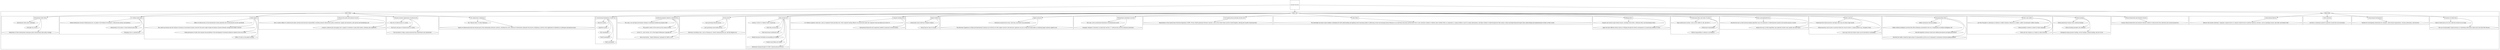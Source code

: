 digraph {
	graph [compound=true];
	node [fillcolor=blue];
	subgraph "cluster_Societal Security" {
		subgraph "cluster_Cybercriminal behavior" {
			"cluster_Cybercriminal behavior"	[label="Cybercriminal behavior",
				shape=box];
			"Cybercriminal behavior_Behavior that attacks individual / companies compute device or computer infrastructure to perform malicious \
activities, such as spreading viruses, data theft, and identity theft"	[label="Behavior that attacks individual / companies compute device or computer infrastructure to perform malicious activities, such as \
spreading viruses, data theft, and identity theft"];
			"cluster_Cybercriminal behavior" -> "Cybercriminal behavior_Behavior that attacks individual / companies compute device or computer infrastructure to perform malicious \
activities, such as spreading viruses, data theft, and identity theft"	[minlen=1];
		}
		subgraph "cluster_Cyber terrorism" {
			"cluster_Cyber terrorism"	[label="Cyber terrorism",
				shape=box];
			"Cyber terrorism_Activities in cyberspace geared to generate societal fear and uncertainty"	[label="Activities in cyberspace geared to generate societal fear and uncertainty"];
			"cluster_Cyber terrorism" -> "Cyber terrorism_Activities in cyberspace geared to generate societal fear and uncertainty"	[minlen=1];
		}
		subgraph "cluster_Cybercriminal investigations" {
			"cluster_Cybercriminal investigations"	[label="Cybercriminal investigations",
				shape=box];
			"Cybercriminal investigations_Methods for investigating cyberattacks by criminals, cybercriminal organizations, overseas adversaries, \
and terrorists"	[label="Methods for investigating cyberattacks by criminals, cybercriminal organizations, overseas adversaries, and terrorists"];
			"cluster_Cybercriminal investigations" -> "Cybercriminal investigations_Methods for investigating cyberattacks by criminals, cybercriminal organizations, overseas adversaries, \
and terrorists"	[minlen=1];
		}
		subgraph "cluster_Economics of cybercrime" {
			"cluster_Economics of cybercrime"	[label="Economics of cybercrime",
				shape=box];
			"Economics of cybercrime_Risks of cybercrime are too low, while the rewards are too high"	[label="Risks of cybercrime are too low, while the rewards are too high"];
			"cluster_Economics of cybercrime" -> "Economics of cybercrime_Risks of cybercrime are too low, while the rewards are too high"	[minlen=1];
			"Economics of cybercrime_The use of (untraceable) cryptocurrencies in committing cybercrimes online and in the Dark Web (bitcoin)"	[label="The use of (untraceable) cryptocurrencies in committing cybercrimes online and in the Dark Web (bitcoin)"];
			"cluster_Economics of cybercrime" -> "Economics of cybercrime_The use of (untraceable) cryptocurrencies in committing cybercrimes online and in the Dark Web (bitcoin)"	[minlen=2];
		}
		subgraph "cluster_Constitutional foundations of cyber law" {
			"cluster_Constitutional foundations of cyber law"	[label="Constitutional foundations of cyber law",
				shape=box];
			"Constitutional foundations of cyber law_Executive power"	[label="Executive power"];
			"cluster_Constitutional foundations of cyber law" -> "Constitutional foundations of cyber law_Executive power"	[minlen=1];
			"Constitutional foundations of cyber law_Legislative power"	[label="Legislative power"];
			"cluster_Constitutional foundations of cyber law" -> "Constitutional foundations of cyber law_Legislative power"	[minlen=2];
			"Constitutional foundations of cyber law_First amendment"	[label="First amendment"];
			"cluster_Constitutional foundations of cyber law" -> "Constitutional foundations of cyber law_First amendment"	[minlen=3];
			"Constitutional foundations of cyber law_Fourth amendment"	[label="Fourth amendment"];
			"cluster_Constitutional foundations of cyber law" -> "Constitutional foundations of cyber law_Fourth amendment"	[minlen=4];
			"Constitutional foundations of cyber law_Tenth amendment"	[label="Tenth amendment"];
			"cluster_Constitutional foundations of cyber law" -> "Constitutional foundations of cyber law_Tenth amendment"	[minlen=5];
		}
		subgraph "cluster_Intellectual property related to cybersecurity" {
			"cluster_Intellectual property related to cybersecurity"	[label="Intellectual property related to cybersecurity",
				shape=box];
			"Intellectual property related to cybersecurity_The scope, cost and legal environment relating to cyberbased intellectual property \
theft"	[label="The scope, cost and legal environment relating to cyberbased intellectual property theft"];
			"cluster_Intellectual property related to cybersecurity" -> "Intellectual property related to cybersecurity_The scope, cost and legal environment relating to cyberbased intellectual property \
theft"	[minlen=1];
			"Intellectual property related to cybersecurity_The specific content will be driven by the country of focus"	[label="The specific content will be driven by the country of focus"];
			"cluster_Intellectual property related to cybersecurity" -> "Intellectual property related to cybersecurity_The specific content will be driven by the country of focus"	[minlen=2];
			"Intellectual property related to cybersecurity_In the U.S., cover Section 1201 of the Digital Millennium Copyright Act"	[label="In the U.S., cover Section 1201 of the Digital Millennium Copyright Act"];
			"cluster_Intellectual property related to cybersecurity" -> "Intellectual property related to cybersecurity_In the U.S., cover Section 1201 of the Digital Millennium Copyright Act"	[minlen=3];
			"Intellectual property related to cybersecurity_Anti-circumvention - Digital Millennium Copyright Act (DMCA 1201)"	[label="Anti-circumvention - Digital Millennium Copyright Act (DMCA 1201)"];
			"cluster_Intellectual property related to cybersecurity" -> "Intellectual property related to cybersecurity_Anti-circumvention - Digital Millennium Copyright Act (DMCA 1201)"	[minlen=4];
		}
		subgraph "cluster_Privacy laws" {
			"cluster_Privacy laws"	[label="Privacy laws",
				shape=box];
			"Privacy laws_Laws governing Internet privacy"	[label="Laws governing Internet privacy"];
			"cluster_Privacy laws" -> "Privacy laws_Laws governing Internet privacy"	[minlen=1];
			"Privacy laws_Laws governing social media privacy"	[label="Laws governing social media privacy"];
			"cluster_Privacy laws" -> "Privacy laws_Laws governing social media privacy"	[minlen=2];
			"Privacy laws_Electronic surveillance laws, such as Wiretap Act, Stored Communications Act, and Pen Register Act"	[label="Electronic surveillance laws, such as Wiretap Act, Stored Communications Act, and Pen Register Act"];
			"cluster_Privacy laws" -> "Privacy laws_Electronic surveillance laws, such as Wiretap Act, Stored Communications Act, and Pen Register Act"	[minlen=3];
		}
		subgraph "cluster_Data security law" {
			"cluster_Data security law"	[label="Data security law",
				shape=box];
			"Data security law_Section 5 of the U.S. Federal Trade Commission"	[label="Section 5 of the U.S. Federal Trade Commission"];
			"cluster_Data security law" -> "Data security law_Section 5 of the U.S. Federal Trade Commission"	[minlen=1];
			"Data security law_State data security laws"	[label="State data security laws"];
			"cluster_Data security law" -> "Data security law_State data security laws"	[minlen=2];
			"Data security law_State data-breach notification laws"	[label="State data-breach notification laws"];
			"cluster_Data security law" -> "Data security law_State data-breach notification laws"	[minlen=3];
			"Data security law_Health Insurance Portability Accountability Act (HIPAA)"	[label="Health Insurance Portability Accountability Act (HIPAA)"];
			"cluster_Data security law" -> "Data security law_Health Insurance Portability Accountability Act (HIPAA)"	[minlen=4];
			"Data security law_Gramm Leach Bliley Act (GLBA)"	[label="Gramm Leach Bliley Act (GLBA)"];
			"cluster_Data security law" -> "Data security law_Gramm Leach Bliley Act (GLBA)"	[minlen=5];
			"Data security law_Information sharing through US-CERT, Cybersecurity Act of 2015"	[label="Information sharing through US-CERT, Cybersecurity Act of 2015"];
			"cluster_Data security law" -> "Data security law_Information sharing through US-CERT, Cybersecurity Act of 2015"	[minlen=6];
		}
		subgraph "cluster_Computer hacking laws" {
			"cluster_Computer hacking laws"	[label="Computer hacking laws",
				shape=box];
			"Computer hacking laws_U.S. Federal computer crime laws, such as Computer Fraud and Abuse Act. Most computer hacking offenses are \
prosecuted under the Computer Fraud and Abuse Act in the U.S"	[label="U.S. Federal computer crime laws, such as Computer Fraud and Abuse Act. Most computer hacking offenses are prosecuted under the \
Computer Fraud and Abuse Act in the U.S"];
			"cluster_Computer hacking laws" -> "Computer hacking laws_U.S. Federal computer crime laws, such as Computer Fraud and Abuse Act. Most computer hacking offenses are \
prosecuted under the Computer Fraud and Abuse Act in the U.S"	[minlen=1];
			"Computer hacking laws_International framework and cooperation needed to prosecute overseas hackers"	[label="International framework and cooperation needed to prosecute overseas hackers"];
			"cluster_Computer hacking laws" -> "Computer hacking laws_International framework and cooperation needed to prosecute overseas hackers"	[minlen=2];
		}
		subgraph "cluster_Digital evidence" {
			"cluster_Digital evidence"	[label="Digital evidence",
				shape=box];
			"Digital evidence_Forensically-sound collection of digital evidence"	[label="Forensically-sound collection of digital evidence"];
			"cluster_Digital evidence" -> "Digital evidence_Forensically-sound collection of digital evidence"	[minlen=1];
			"Digital evidence_Preserving the chain of custody"	[label="Preserving the chain of custody"];
			"cluster_Digital evidence" -> "Digital evidence_Preserving the chain of custody"	[minlen=2];
		}
		subgraph "cluster_Digital contracts" {
			"cluster_Digital contracts"	[label="Digital contracts",
				shape=box];
			"Digital contracts_Distinction among browse-wrap, click-wrap, and shrink wrap agreements"	[label="Distinction among browse-wrap, click-wrap, and shrink wrap agreements"];
			"cluster_Digital contracts" -> "Digital contracts_Distinction among browse-wrap, click-wrap, and shrink wrap agreements"	[minlen=1];
			"Digital contracts_The Electronic Signatures in Global and International Commerce Act (ESGICA) of 2000; digital contracts and electronic \
signatures are just as legal and enforceable as traditional paper contracts signed in ink"	[label="The Electronic Signatures in Global and International Commerce Act (ESGICA) of 2000; digital contracts and electronic signatures \
are just as legal and enforceable as traditional paper contracts signed in ink"];
			"cluster_Digital contracts" -> "Digital contracts_The Electronic Signatures in Global and International Commerce Act (ESGICA) of 2000; digital contracts and electronic \
signatures are just as legal and enforceable as traditional paper contracts signed in ink"	[minlen=2];
		}
		subgraph "cluster_Multinational conventions (accords)" {
			"cluster_Multinational conventions (accords)"	[label="Multinational conventions (accords)",
				shape=box];
			"Multinational conventions (accords)_This topic covers jurisdictional limitations of multinational accords"	[label="This topic covers jurisdictional limitations of multinational accords"];
			"cluster_Multinational conventions (accords)" -> "Multinational conventions (accords)_This topic covers jurisdictional limitations of multinational accords"	[minlen=1];
			"Multinational conventions (accords)_Examples- Budapest Convention on cybercrime and the G-7 Cybersecurity Accord on financial institutions"	[label="Examples- Budapest Convention on cybercrime and the G-7 Cybersecurity Accord on financial institutions"];
			"cluster_Multinational conventions (accords)" -> "Multinational conventions (accords)_Examples- Budapest Convention on cybercrime and the G-7 Cybersecurity Accord on financial institutions"	[minlen=2];
		}
		subgraph "cluster_Cross-border privacy and data security laws" {
			"cluster_Cross-border privacy and data security laws"	[label="Cross-border privacy and data security laws",
				shape=box];
			"Cross-border privacy and data security laws_Requirements of the General Data Protection Regulation (GDPR). Privacy Shield agreement \
between countries, such as the United States and the United Kingdom, allowing the transfer of personal data"	[label="Requirements of the General Data Protection Regulation (GDPR). Privacy Shield agreement between countries, such as the United States \
and the United Kingdom, allowing the transfer of personal data"];
			"cluster_Cross-border privacy and data security laws" -> "Cross-border privacy and data security laws_Requirements of the General Data Protection Regulation (GDPR). Privacy Shield agreement \
between countries, such as the United States and the United Kingdom, allowing the transfer of personal data"	[minlen=1];
		}
		subgraph "cluster_Cyber Ethics" {
			"cluster_Cyber Ethics"	[label="Cyber Ethics",
				shape=box];
			"Cyber Ethics_This knowledge unit aims to give students a foundation for both understanding and applying moral reasoning models to \
addressing current and emerging ethical dilemmas on an individual and group (professional) level. It also sensitizes students to \
debates about whether ethics in computing is a unique problem or part of a larger phenomenon, and helps students to think through \
how their nation&#x27;s culture and legal framework impact their understanding and implementation of ethics in their society"	[label="This knowledge unit aims to give students a foundation for both understanding and applying moral reasoning models to addressing \
current and emerging ethical dilemmas on an individual and group (professional) level. It also sensitizes students to debates about \
whether ethics in computing is a unique problem or part of a larger phenomenon, and helps students to think through how their nation&#\
x27;s culture and legal framework impact their understanding and implementation of ethics in their society"];
			"cluster_Cyber Ethics" -> "Cyber Ethics_This knowledge unit aims to give students a foundation for both understanding and applying moral reasoning models to \
addressing current and emerging ethical dilemmas on an individual and group (professional) level. It also sensitizes students to \
debates about whether ethics in computing is a unique problem or part of a larger phenomenon, and helps students to think through \
how their nation&#x27;s culture and legal framework impact their understanding and implementation of ethics in their society"	[minlen=1];
		}
		subgraph "cluster_Defining ethics" {
			"cluster_Defining ethics"	[label="Defining ethics",
				shape=box];
			"Defining ethics_Compare and contrast major ethical stances, including virtue ethics, utilitarian ethics and deontological ethics"	[label="Compare and contrast major ethical stances, including virtue ethics, utilitarian ethics and deontological ethics"];
			"cluster_Defining ethics" -> "Defining ethics_Compare and contrast major ethical stances, including virtue ethics, utilitarian ethics and deontological ethics"	[minlen=1];
			"Defining ethics_Apply the three different ethical stances in thinking through the ethical consequences of a particular problem or \
action"	[label="Apply the three different ethical stances in thinking through the ethical consequences of a particular problem or action"];
			"cluster_Defining ethics" -> "Defining ethics_Apply the three different ethical stances in thinking through the ethical consequences of a particular problem or \
action"	[minlen=2];
		}
		subgraph "cluster_Professional ethics and codes of conduct" {
			"cluster_Professional ethics and codes of conduct"	[label="Professional ethics and codes of conduct",
				shape=box];
			"Professional ethics and codes of conduct_Major professional societies, such as ACM, IEEE-CS, AIS, and (ISC) 2"	[label="Major professional societies, such as ACM, IEEE-CS, AIS, and (ISC) 2"];
			"cluster_Professional ethics and codes of conduct" -> "Professional ethics and codes of conduct_Major professional societies, such as ACM, IEEE-CS, AIS, and (ISC) 2"	[minlen=1];
			"Professional ethics and codes of conduct_Professional responsibility"	[label="Professional responsibility"];
			"cluster_Professional ethics and codes of conduct" -> "Professional ethics and codes of conduct_Professional responsibility"	[minlen=2];
			"Professional ethics and codes of conduct_Ethical responsibility in relation to surveillance"	[label="Ethical responsibility in relation to surveillance"];
			"cluster_Professional ethics and codes of conduct" -> "Professional ethics and codes of conduct_Ethical responsibility in relation to surveillance"	[minlen=3];
		}
		subgraph "cluster_Ethics and equity/diversity" {
			"cluster_Ethics and equity/diversity"	[label="Ethics and equity/diversity",
				shape=box];
			"Ethics and equity/diversity_Describe the ways in which decision-making algorithms may over-represent or underrepresent majority \
and minority groups in society"	[label="Describe the ways in which decision-making algorithms may over-represent or underrepresent majority and minority groups in society"];
			"cluster_Ethics and equity/diversity" -> "Ethics and equity/diversity_Describe the ways in which decision-making algorithms may over-represent or underrepresent majority \
and minority groups in society"	[minlen=1];
			"Ethics and equity/diversity_Analyze the ways in which algorithms may implicitly include social, gender and class biases"	[label="Analyze the ways in which algorithms may implicitly include social, gender and class biases"];
			"cluster_Ethics and equity/diversity" -> "Ethics and equity/diversity_Analyze the ways in which algorithms may implicitly include social, gender and class biases"	[minlen=2];
		}
		subgraph "cluster_Ethics and law" {
			"cluster_Ethics and law"	[label="Ethics and law",
				shape=box];
			"Ethics and law_Understand that ethical practices and legal codes may not always align exactly"	[label="Understand that ethical practices and legal codes may not always align exactly"];
			"cluster_Ethics and law" -> "Ethics and law_Understand that ethical practices and legal codes may not always align exactly"	[minlen=1];
			"Ethics and law_Ethical practices can be seen as universal while laws may be nation- or region-specific (e.g., European Union)"	[label="Ethical practices can be seen as universal while laws may be nation- or region-specific (e.g., European Union)"];
			"cluster_Ethics and law" -> "Ethics and law_Ethical practices can be seen as universal while laws may be nation- or region-specific (e.g., European Union)"	[minlen=2];
			"Ethics and law_Laws may evolve but ethical values can be described as unchanging"	[label="Laws may evolve but ethical values can be described as unchanging"];
			"cluster_Ethics and law" -> "Ethics and law_Laws may evolve but ethical values can be described as unchanging"	[minlen=3];
		}
		subgraph "cluster_Autonomy/robot ethics" {
			"cluster_Autonomy/robot ethics"	[label="Autonomy/robot ethics",
				shape=box];
			"Autonomy/robot ethics_Define autonomous decision-making"	[label="Define autonomous decision-making"];
			"cluster_Autonomy/robot ethics" -> "Autonomy/robot ethics_Define autonomous decision-making"	[minlen=1];
			"Autonomy/robot ethics_Define artificial intelligence and describe ethical dilemmas presented by the use or employment of artificial \
intelligence (AI)"	[label="Define artificial intelligence and describe ethical dilemmas presented by the use or employment of artificial intelligence (AI)"];
			"cluster_Autonomy/robot ethics" -> "Autonomy/robot ethics_Define artificial intelligence and describe ethical dilemmas presented by the use or employment of artificial \
intelligence (AI)"	[minlen=2];
			"Autonomy/robot ethics_Describe legislative advances which have defined personhood and digital personhood"	[label="Describe legislative advances which have defined personhood and digital personhood"];
			"cluster_Autonomy/robot ethics" -> "Autonomy/robot ethics_Describe legislative advances which have defined personhood and digital personhood"	[minlen=3];
			"Autonomy/robot ethics_Describe the conflict created by legal notions of responsibility and the use of unmanned or autonomous decision-making \
programs"	[label="Describe the conflict created by legal notions of responsibility and the use of unmanned or autonomous decision-making programs"];
			"cluster_Autonomy/robot ethics" -> "Autonomy/robot ethics_Describe the conflict created by legal notions of responsibility and the use of unmanned or autonomous decision-making \
programs"	[minlen=4];
		}
		subgraph "cluster_Ethics and conflict" {
			"cluster_Ethics and conflict"	[label="Ethics and conflict",
				shape=box];
			"Ethics and conflict_Just War Principles to cyberspace in relation to conflict initiation, behaviors in conflict, conflict cessation/\
post conflict situation;"	[label="Just War Principles to cyberspace in relation to conflict initiation, behaviors in conflict, conflict cessation/post conflict situation;"];
			"cluster_Ethics and conflict" -> "Ethics and conflict_Just War Principles to cyberspace in relation to conflict initiation, behaviors in conflict, conflict cessation/\
post conflict situation;"	[minlen=1];
			"Ethics and conflict_Ethical problems created in conduct of cyber espionage;"	[label="Ethical problems created in conduct of cyber espionage;"];
			"cluster_Ethics and conflict" -> "Ethics and conflict_Ethical problems created in conduct of cyber espionage;"	[minlen=2];
			"Ethics and conflict_Norm and rule violation as it relates to cyber terrorism"	[label="Norm and rule violation as it relates to cyber terrorism"];
			"cluster_Ethics and conflict" -> "Ethics and conflict_Norm and rule violation as it relates to cyber terrorism"	[minlen=3];
		}
		subgraph "cluster_Ethical hacking" {
			"cluster_Ethical hacking"	[label="Ethical hacking",
				shape=box];
			"Ethical hacking_Ethical penetration testing versus unethical hacking"	[label="Ethical penetration testing versus unethical hacking"];
			"cluster_Ethical hacking" -> "Ethical hacking_Ethical penetration testing versus unethical hacking"	[minlen=1];
			"Ethical hacking_Ethical hacking principles and conditions"	[label="Ethical hacking principles and conditions"];
			"cluster_Ethical hacking" -> "Ethical hacking_Ethical hacking principles and conditions"	[minlen=2];
			"Ethical hacking_Distinguish among nuisance hacking, activist hacking, criminal hacking, and acts of war"	[label="Distinguish among nuisance hacking, activist hacking, criminal hacking, and acts of war"];
			"cluster_Ethical hacking" -> "Ethical hacking_Distinguish among nuisance hacking, activist hacking, criminal hacking, and acts of war"	[minlen=3];
		}
		subgraph "cluster_Ethical frameworks and normative theories" {
			"cluster_Ethical frameworks and normative theories"	[label="Ethical frameworks and normative theories",
				shape=box];
			"Ethical frameworks and normative theories_Common ethical frameworks and normative theories related to cybersecurity from individual \
and societal perspectives"	[label="Common ethical frameworks and normative theories related to cybersecurity from individual and societal perspectives"];
			"cluster_Ethical frameworks and normative theories" -> "Ethical frameworks and normative theories_Common ethical frameworks and normative theories related to cybersecurity from individual \
and societal perspectives"	[minlen=1];
		}
		subgraph "cluster_International Cyber Policy" {
			"cluster_International Cyber Policy"	[label="International Cyber Policy",
				shape=box];
			"International Cyber Policy_International cyber policy challenges"	[label="International cyber policy challenges"];
			"cluster_International Cyber Policy" -> "International Cyber Policy_International cyber policy challenges"	[minlen=1];
			"International Cyber Policy_Oversight Act of 2015"	[label="Oversight Act of 2015"];
			"cluster_International Cyber Policy" -> "International Cyber Policy_Oversight Act of 2015"	[minlen=2];
			"International Cyber Policy_Department of State international cyberspace policy International cyber policy strategy"	[label="Department of State international cyberspace policy International cyber policy strategy"];
			"cluster_International Cyber Policy" -> "International Cyber Policy_Department of State international cyberspace policy International cyber policy strategy"	[minlen=3];
		}
		subgraph "cluster_U.S. federal cyber policy" {
			"cluster_U.S. federal cyber policy"	[label="U.S. federal cyber policy",
				shape=box];
			"U.S. federal cyber policy_Federal Information Security Modernization Act, an update to the Federal Government's cybersecurity policies \
and guidance;"	[label="Federal Information Security Modernization Act, an update to the Federal Government's cybersecurity policies and guidance;"];
			"cluster_U.S. federal cyber policy" -> "U.S. federal cyber policy_Federal Information Security Modernization Act, an update to the Federal Government's cybersecurity policies \
and guidance;"	[minlen=1];
			"U.S. federal cyber policy_Relationship to the nation’s critical infrastructure; and"	[label="Relationship to the nation’s critical infrastructure; and"];
			"cluster_U.S. federal cyber policy" -> "U.S. federal cyber policy_Relationship to the nation’s critical infrastructure; and"	[minlen=2];
			"U.S. federal cyber policy_Managing risk at a national level"	[label="Managing risk at a national level"];
			"cluster_U.S. federal cyber policy" -> "U.S. federal cyber policy_Managing risk at a national level"	[minlen=3];
		}
		subgraph "cluster_Global impact" {
			"cluster_Global impact"	[label="Global impact",
				shape=box];
			"Global impact_Effects of cybersecurity on the international system generally and on international security specifically"	[label="Effects of cybersecurity on the international system generally and on international security specifically"];
			"cluster_Global impact" -> "Global impact_Effects of cybersecurity on the international system generally and on international security specifically"	[minlen=1];
			"Global impact_How cyber has become and will continue to become an instrument of power, and how this power might change the balance \
of power between stronger and weaker countries"	[label="How cyber has become and will continue to become an instrument of power, and how this power might change the balance of power between \
stronger and weaker countries"];
			"cluster_Global impact" -> "Global impact_How cyber has become and will continue to become an instrument of power, and how this power might change the balance \
of power between stronger and weaker countries"	[minlen=2];
			"Global impact_Global governance of cyber. Also examine the possibilities of the development of normative behavior related to the \
use of cyber"	[label="Global governance of cyber. Also examine the possibilities of the development of normative behavior related to the use of cyber"];
			"cluster_Global impact" -> "Global impact_Global governance of cyber. Also examine the possibilities of the development of normative behavior related to the \
use of cyber"	[minlen=3];
			"Global impact_Effects of cyber on the global economy"	[label="Effects of cyber on the global economy"];
			"cluster_Global impact" -> "Global impact_Effects of cyber on the global economy"	[minlen=4];
		}
		subgraph "cluster_Cybersecurity policy and national security" {
			"cluster_Cybersecurity policy and national security"	[label="Cybersecurity policy and national security",
				shape=box];
			"Cybersecurity policy and national security_How a country defines its cybersecurity policy, doctrine and execution responsibility, \
including national cybersecurity policy, architecture, signals and narratives, and coercion and brandishing; and"	[label="How a country defines its cybersecurity policy, doctrine and execution responsibility, including national cybersecurity policy, \
architecture, signals and narratives, and coercion and brandishing; and"];
			"cluster_Cybersecurity policy and national security" -> "Cybersecurity policy and national security_How a country defines its cybersecurity policy, doctrine and execution responsibility, \
including national cybersecurity policy, architecture, signals and narratives, and coercion and brandishing; and"	[minlen=1];
			"Cybersecurity policy and national security_A nation’s cybersecurity messaging; how it signals its intentions to gain other nation’s \
attention and cooperation"	[label="A nation’s cybersecurity messaging; how it signals its intentions to gain other nation’s attention and cooperation"];
			"cluster_Cybersecurity policy and national security" -> "Cybersecurity policy and national security_A nation’s cybersecurity messaging; how it signals its intentions to gain other nation’s \
attention and cooperation"	[minlen=2];
		}
		subgraph "cluster_National economic implications of cybersecurity" {
			"cluster_National economic implications of cybersecurity"	[label="National economic implications of cybersecurity",
				shape=box];
			"National economic implications of cybersecurity_The cost of cybersecurity to a nation"	[label="The cost of cybersecurity to a nation"];
			"cluster_National economic implications of cybersecurity" -> "National economic implications of cybersecurity_The cost of cybersecurity to a nation"	[minlen=1];
			"National economic implications of cybersecurity_The losses and gains of cybersecurity to a nation"	[label="The losses and gains of cybersecurity to a nation"];
			"cluster_National economic implications of cybersecurity" -> "National economic implications of cybersecurity_The losses and gains of cybersecurity to a nation"	[minlen=2];
			"National economic implications of cybersecurity_The investment to keep a nation protected from cyberthreats and cyberattacks"	[label="The investment to keep a nation protected from cyberthreats and cyberattacks"];
			"cluster_National economic implications of cybersecurity" -> "National economic implications of cybersecurity_The investment to keep a nation protected from cyberthreats and cyberattacks"	[minlen=3];
		}
		subgraph "cluster_New adjacencies to diplomacy" {
			"cluster_New adjacencies to diplomacy"	[label="New adjacencies to diplomacy",
				shape=box];
			"New adjacencies to diplomacy_The \"delicate dance\" of cyber diplomacy"	[label="The \"delicate dance\" of cyber diplomacy"];
			"cluster_New adjacencies to diplomacy" -> "New adjacencies to diplomacy_The \"delicate dance\" of cyber diplomacy"	[minlen=1];
			"New adjacencies to diplomacy_Aspects of cybersecurity that have become part of the relationships between countries, including the \
covert collection of information alongside the practice of diplomacy, and the covert application of cyberforce in cyberspace and \
physical space"	[label="Aspects of cybersecurity that have become part of the relationships between countries, including the covert collection of information \
alongside the practice of diplomacy, and the covert application of cyberforce in cyberspace and physical space"];
			"cluster_New adjacencies to diplomacy" -> "New adjacencies to diplomacy_Aspects of cybersecurity that have become part of the relationships between countries, including the \
covert collection of information alongside the practice of diplomacy, and the covert application of cyberforce in cyberspace and \
physical space"	[minlen=2];
		}
		cluster_Cybercrime	[label=Cybercrime,
			shape=diamond];
		cluster_Cybercrime -> "cluster_Cybercriminal behavior";
		cluster_Cybercrime -> "cluster_Cyber terrorism";
		cluster_Cybercrime -> "cluster_Cybercriminal investigations";
		cluster_Cybercrime -> "cluster_Economics of cybercrime";
		"cluster_Cyber Law"	[label="Cyber Law",
			shape=diamond];
		"cluster_Cyber Law" -> "cluster_Constitutional foundations of cyber law";
		"cluster_Cyber Law" -> "cluster_Intellectual property related to cybersecurity";
		"cluster_Cyber Law" -> "cluster_Privacy laws";
		"cluster_Cyber Law" -> "cluster_Data security law";
		"cluster_Cyber Law" -> "cluster_Computer hacking laws";
		"cluster_Cyber Law" -> "cluster_Digital evidence";
		"cluster_Cyber Law" -> "cluster_Digital contracts";
		"cluster_Cyber Law" -> "cluster_Multinational conventions (accords)";
		"cluster_Cyber Law" -> "cluster_Cross-border privacy and data security laws";
		"cluster_Cyber Law" -> "cluster_Cyber Ethics";
		"cluster_Cyber Law" -> "cluster_Defining ethics";
		"cluster_Cyber Law" -> "cluster_Professional ethics and codes of conduct";
		"cluster_Cyber Law" -> "cluster_Ethics and equity/diversity";
		"cluster_Cyber Law" -> "cluster_Ethics and law";
		"cluster_Cyber Law" -> "cluster_Autonomy/robot ethics";
		"cluster_Cyber Law" -> "cluster_Ethics and conflict";
		"cluster_Cyber Law" -> "cluster_Ethical hacking";
		"cluster_Cyber Law" -> "cluster_Ethical frameworks and normative theories";
		"cluster_Cyber Policy"	[label="Cyber Policy",
			shape=diamond];
		"cluster_Cyber Policy" -> "cluster_International Cyber Policy";
		"cluster_Cyber Policy" -> "cluster_U.S. federal cyber policy";
		"cluster_Cyber Policy" -> "cluster_Global impact";
		"cluster_Cyber Policy" -> "cluster_Cybersecurity policy and national security";
		"cluster_Cyber Policy" -> "cluster_National economic implications of cybersecurity";
		"cluster_Cyber Policy" -> "cluster_New adjacencies to diplomacy";
	}
	"Societal Security"	[label="Societal Security",
		shape=square];
	"Societal Security" -> cluster_Cybercrime;
	"Societal Security" -> "cluster_Cyber Law";
	"Societal Security" -> "cluster_Cyber Policy";
}
